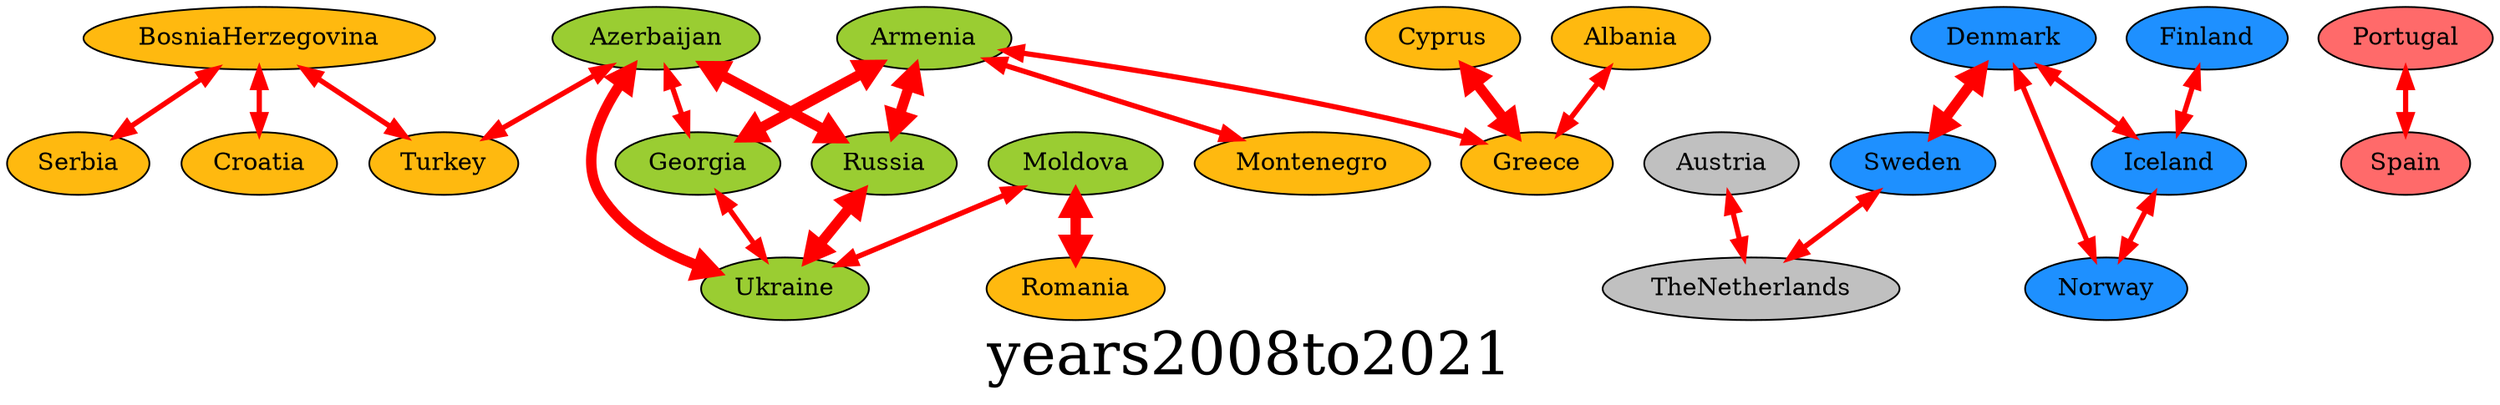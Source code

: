 digraph{ graph [label=years2008to2021, fontsize=34]; BosniaHerzegovina [style=filled,fillcolor=darkgoldenrod1]; Croatia [style=filled,fillcolor=darkgoldenrod1]; Azerbaijan [style=filled,fillcolor=olivedrab3]; Ukraine [style=filled,fillcolor=olivedrab3]; Moldova [style=filled,fillcolor=olivedrab3]; Romania [style=filled,fillcolor=darkgoldenrod1]; Albania [style=filled,fillcolor=darkgoldenrod1]; Greece [style=filled,fillcolor=darkgoldenrod1]; Armenia [style=filled,fillcolor=olivedrab3]; Russia [style=filled,fillcolor=olivedrab3]; BosniaHerzegovina [style=filled,fillcolor=darkgoldenrod1]; Turkey [style=filled,fillcolor=darkgoldenrod1]; Azerbaijan [style=filled,fillcolor=olivedrab3]; Russia [style=filled,fillcolor=olivedrab3]; BosniaHerzegovina [style=filled,fillcolor=darkgoldenrod1]; Serbia [style=filled,fillcolor=darkgoldenrod1]; Austria [style=filled,fillcolor=gray]; TheNetherlands [style=filled,fillcolor=gray]; Moldova [style=filled,fillcolor=olivedrab3]; Ukraine [style=filled,fillcolor=olivedrab3]; Armenia [style=filled,fillcolor=olivedrab3]; Greece [style=filled,fillcolor=darkgoldenrod1]; Finland [style=filled,fillcolor=dodgerblue]; Iceland [style=filled,fillcolor=dodgerblue]; Russia [style=filled,fillcolor=olivedrab3]; Ukraine [style=filled,fillcolor=olivedrab3]; Sweden [style=filled,fillcolor=dodgerblue]; TheNetherlands [style=filled,fillcolor=gray]; Portugal [style=filled,fillcolor=indianred1]; Spain [style=filled,fillcolor=indianred1]; Armenia [style=filled,fillcolor=olivedrab3]; Georgia [style=filled,fillcolor=olivedrab3]; Cyprus [style=filled,fillcolor=darkgoldenrod1]; Greece [style=filled,fillcolor=darkgoldenrod1]; Georgia [style=filled,fillcolor=olivedrab3]; Ukraine [style=filled,fillcolor=olivedrab3]; Azerbaijan [style=filled,fillcolor=olivedrab3]; Georgia [style=filled,fillcolor=olivedrab3]; Azerbaijan [style=filled,fillcolor=olivedrab3]; Turkey [style=filled,fillcolor=darkgoldenrod1]; Denmark [style=filled,fillcolor=dodgerblue]; Sweden [style=filled,fillcolor=dodgerblue]; Iceland [style=filled,fillcolor=dodgerblue]; Norway [style=filled,fillcolor=dodgerblue]; Armenia [style=filled,fillcolor=olivedrab3]; Montenegro [style=filled,fillcolor=darkgoldenrod1]; Denmark [style=filled,fillcolor=dodgerblue]; Iceland [style=filled,fillcolor=dodgerblue]; Denmark [style=filled,fillcolor=dodgerblue]; Norway [style=filled,fillcolor=dodgerblue]; BosniaHerzegovina->Croatia [dir=both color=red penwidth=3 penwidth=3];Azerbaijan->Ukraine [dir=both color=red penwidth=3 penwidth=6];Moldova->Romania [dir=both color=red penwidth=3 penwidth=6];Albania->Greece [dir=both color=red penwidth=3 penwidth=3];Armenia->Russia [dir=both color=red penwidth=3 penwidth=6];BosniaHerzegovina->Turkey [dir=both color=red penwidth=3 penwidth=3];Azerbaijan->Russia [dir=both color=red penwidth=3 penwidth=6];BosniaHerzegovina->Serbia [dir=both color=red penwidth=3 penwidth=3];Austria->TheNetherlands [dir=both color=red penwidth=3 penwidth=3];Moldova->Ukraine [dir=both color=red penwidth=3 penwidth=3];Armenia->Greece [dir=both color=red penwidth=3 penwidth=3];Finland->Iceland [dir=both color=red penwidth=3 penwidth=3];Russia->Ukraine [dir=both color=red penwidth=3 penwidth=6];Sweden->TheNetherlands [dir=both color=red penwidth=3 penwidth=3];Portugal->Spain [dir=both color=red penwidth=3 penwidth=3];Armenia->Georgia [dir=both color=red penwidth=3 penwidth=6];Cyprus->Greece [dir=both color=red penwidth=3 penwidth=6];Georgia->Ukraine [dir=both color=red penwidth=3 penwidth=3];Azerbaijan->Georgia [dir=both color=red penwidth=3 penwidth=3];Azerbaijan->Turkey [dir=both color=red penwidth=3 penwidth=3];Denmark->Sweden [dir=both color=red penwidth=3 penwidth=6];Iceland->Norway [dir=both color=red penwidth=3 penwidth=3];Armenia->Montenegro [dir=both color=red penwidth=3 penwidth=3];Denmark->Iceland [dir=both color=red penwidth=3 penwidth=3];Denmark->Norway [dir=both color=red penwidth=3 penwidth=3];}
